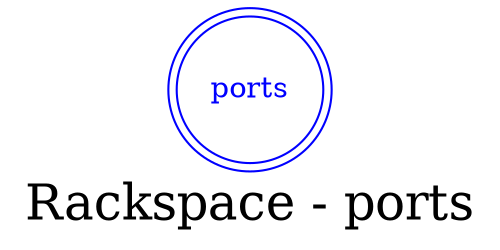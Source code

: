 digraph LexiconGraph {
graph[label="Rackspace - ports", fontsize=24]
splines=true
"ports" [color=blue, fontcolor=blue, shape=doublecircle]
}

